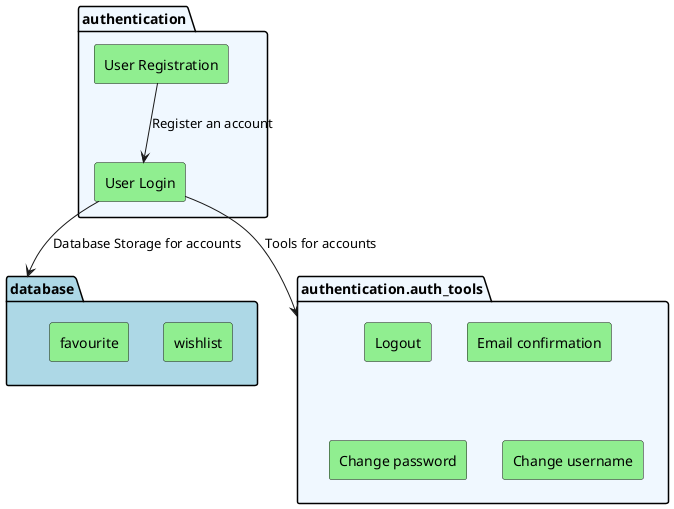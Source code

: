 @startuml packages
set namespaceSeparator none

package "database" as database #lightblue {
  rectangle "wishlist" as wishlist #lightgreen
  rectangle "favourite" as favourite #lightgreen
}

package "authentication" as authentication #aliceblue {
  rectangle "User Login" as login #lightgreen
  rectangle "User Registration" as register #lightgreen
}

package "authentication.auth_tools" as authentication.auth_tools #aliceblue {
  rectangle "Logout" as logout #lightgreen
  rectangle "Email confirmation" as email #lightgreen
  rectangle "Change password" as password #lightgreen
  rectangle "Change username" as username #lightgreen
}

register --> login : Register an account
login --> database : Database Storage for accounts
login --> authentication.auth_tools : Tools for accounts

@enduml